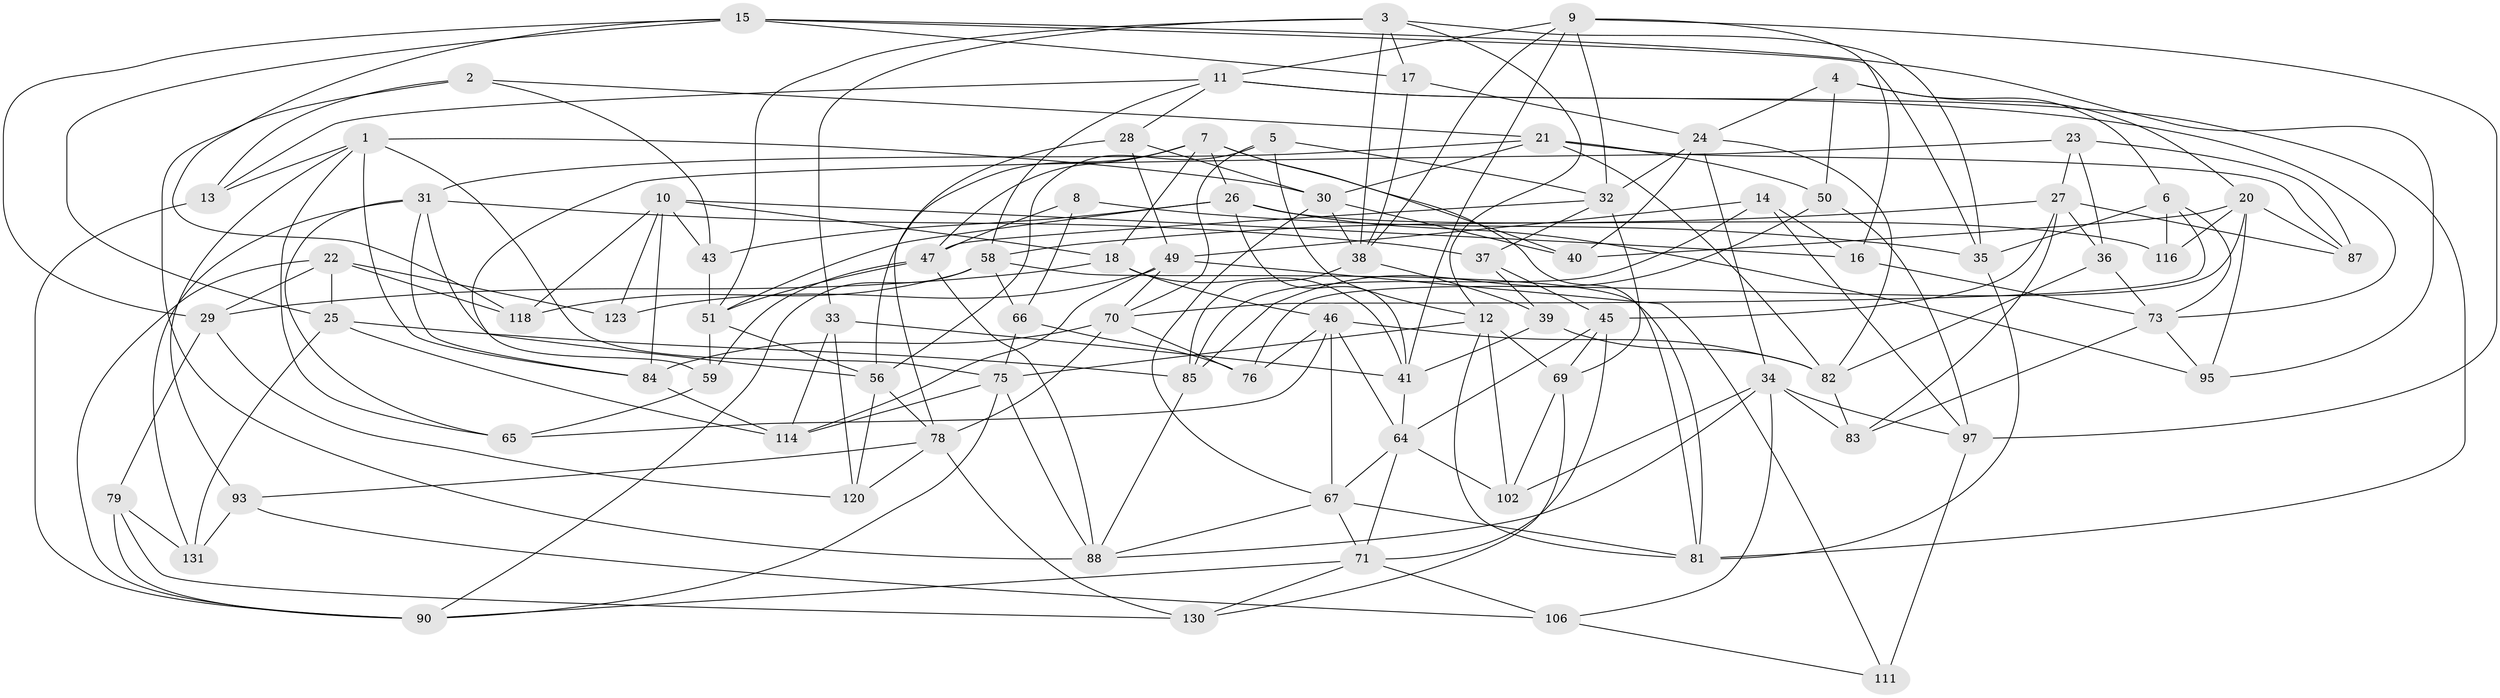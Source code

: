 // original degree distribution, {4: 1.0}
// Generated by graph-tools (version 1.1) at 2025/42/03/06/25 10:42:16]
// undirected, 83 vertices, 206 edges
graph export_dot {
graph [start="1"]
  node [color=gray90,style=filled];
  1 [super="+53"];
  2;
  3 [super="+121"];
  4;
  5;
  6 [super="+119"];
  7 [super="+112"];
  8;
  9 [super="+60"];
  10 [super="+54"];
  11 [super="+125"];
  12 [super="+62"];
  13;
  14;
  15 [super="+80"];
  16;
  17;
  18 [super="+19"];
  20 [super="+124"];
  21 [super="+77"];
  22 [super="+63"];
  23;
  24 [super="+42"];
  25 [super="+115"];
  26 [super="+89"];
  27 [super="+68"];
  28;
  29 [super="+55"];
  30 [super="+94"];
  31 [super="+86"];
  32 [super="+100"];
  33;
  34 [super="+48"];
  35 [super="+57"];
  36;
  37;
  38 [super="+91"];
  39;
  40;
  41 [super="+44"];
  43;
  45 [super="+52"];
  46 [super="+110"];
  47 [super="+74"];
  49 [super="+126"];
  50;
  51 [super="+98"];
  56 [super="+96"];
  58 [super="+61"];
  59;
  64 [super="+99"];
  65;
  66;
  67 [super="+117"];
  69 [super="+72"];
  70 [super="+105"];
  71 [super="+104"];
  73 [super="+109"];
  75 [super="+127"];
  76;
  78 [super="+129"];
  79;
  81 [super="+122"];
  82 [super="+107"];
  83;
  84 [super="+108"];
  85 [super="+92"];
  87;
  88 [super="+103"];
  90 [super="+113"];
  93;
  95;
  97 [super="+101"];
  102;
  106;
  111;
  114 [super="+128"];
  116;
  118;
  120;
  123;
  130;
  131;
  1 -- 93;
  1 -- 75;
  1 -- 84;
  1 -- 65;
  1 -- 13;
  1 -- 30;
  2 -- 43;
  2 -- 13;
  2 -- 21;
  2 -- 88;
  3 -- 17;
  3 -- 51;
  3 -- 12;
  3 -- 33;
  3 -- 38;
  3 -- 35;
  4 -- 50;
  4 -- 24;
  4 -- 6;
  4 -- 20;
  5 -- 70;
  5 -- 12;
  5 -- 56;
  5 -- 32;
  6 -- 35;
  6 -- 70;
  6 -- 116 [weight=2];
  6 -- 73;
  7 -- 47;
  7 -- 26;
  7 -- 81;
  7 -- 18;
  7 -- 40;
  7 -- 56;
  8 -- 47;
  8 -- 66;
  8 -- 35 [weight=2];
  9 -- 16;
  9 -- 38;
  9 -- 41;
  9 -- 32;
  9 -- 11;
  9 -- 97;
  10 -- 16;
  10 -- 123;
  10 -- 118;
  10 -- 18;
  10 -- 43;
  10 -- 84;
  11 -- 81;
  11 -- 28;
  11 -- 58;
  11 -- 73;
  11 -- 13;
  12 -- 75;
  12 -- 81;
  12 -- 69;
  12 -- 102;
  13 -- 90;
  14 -- 16;
  14 -- 85;
  14 -- 49;
  14 -- 97;
  15 -- 95;
  15 -- 118;
  15 -- 25;
  15 -- 17;
  15 -- 35;
  15 -- 29;
  16 -- 73;
  17 -- 24;
  17 -- 38;
  18 -- 29 [weight=2];
  18 -- 46;
  18 -- 41;
  20 -- 76;
  20 -- 87;
  20 -- 116;
  20 -- 40;
  20 -- 95;
  21 -- 31;
  21 -- 50;
  21 -- 82;
  21 -- 87;
  21 -- 30;
  22 -- 123 [weight=2];
  22 -- 29;
  22 -- 118;
  22 -- 25;
  22 -- 90;
  23 -- 59;
  23 -- 36;
  23 -- 27;
  23 -- 87;
  24 -- 34;
  24 -- 32;
  24 -- 40;
  24 -- 82;
  25 -- 131;
  25 -- 85 [weight=2];
  25 -- 114;
  26 -- 41;
  26 -- 43;
  26 -- 51;
  26 -- 116;
  26 -- 95;
  27 -- 58;
  27 -- 45;
  27 -- 83;
  27 -- 36;
  27 -- 87;
  28 -- 49;
  28 -- 30;
  28 -- 78;
  29 -- 120;
  29 -- 79;
  30 -- 38;
  30 -- 67;
  30 -- 40;
  31 -- 37;
  31 -- 131;
  31 -- 65;
  31 -- 84;
  31 -- 56;
  32 -- 37;
  32 -- 47;
  32 -- 69;
  33 -- 114;
  33 -- 120;
  33 -- 41;
  34 -- 83;
  34 -- 102;
  34 -- 106;
  34 -- 97;
  34 -- 88;
  35 -- 81;
  36 -- 82;
  36 -- 73;
  37 -- 39;
  37 -- 45;
  38 -- 39;
  38 -- 85;
  39 -- 41;
  39 -- 82;
  41 -- 64;
  43 -- 51;
  45 -- 64;
  45 -- 69 [weight=2];
  45 -- 71;
  46 -- 64;
  46 -- 65;
  46 -- 82;
  46 -- 67;
  46 -- 76;
  47 -- 59;
  47 -- 88;
  47 -- 51;
  49 -- 111;
  49 -- 114;
  49 -- 123;
  49 -- 70;
  50 -- 97;
  50 -- 85;
  51 -- 56;
  51 -- 59;
  56 -- 120;
  56 -- 78;
  58 -- 118;
  58 -- 66;
  58 -- 90;
  58 -- 81;
  59 -- 65;
  64 -- 67;
  64 -- 102;
  64 -- 71;
  66 -- 76;
  66 -- 75;
  67 -- 88;
  67 -- 71;
  67 -- 81;
  69 -- 102;
  69 -- 130;
  70 -- 78;
  70 -- 76;
  70 -- 84;
  71 -- 106;
  71 -- 130;
  71 -- 90;
  73 -- 95;
  73 -- 83;
  75 -- 90;
  75 -- 88;
  75 -- 114;
  78 -- 130;
  78 -- 120;
  78 -- 93;
  79 -- 131;
  79 -- 130;
  79 -- 90;
  82 -- 83;
  84 -- 114 [weight=2];
  85 -- 88;
  93 -- 131;
  93 -- 106;
  97 -- 111 [weight=2];
  106 -- 111;
}
